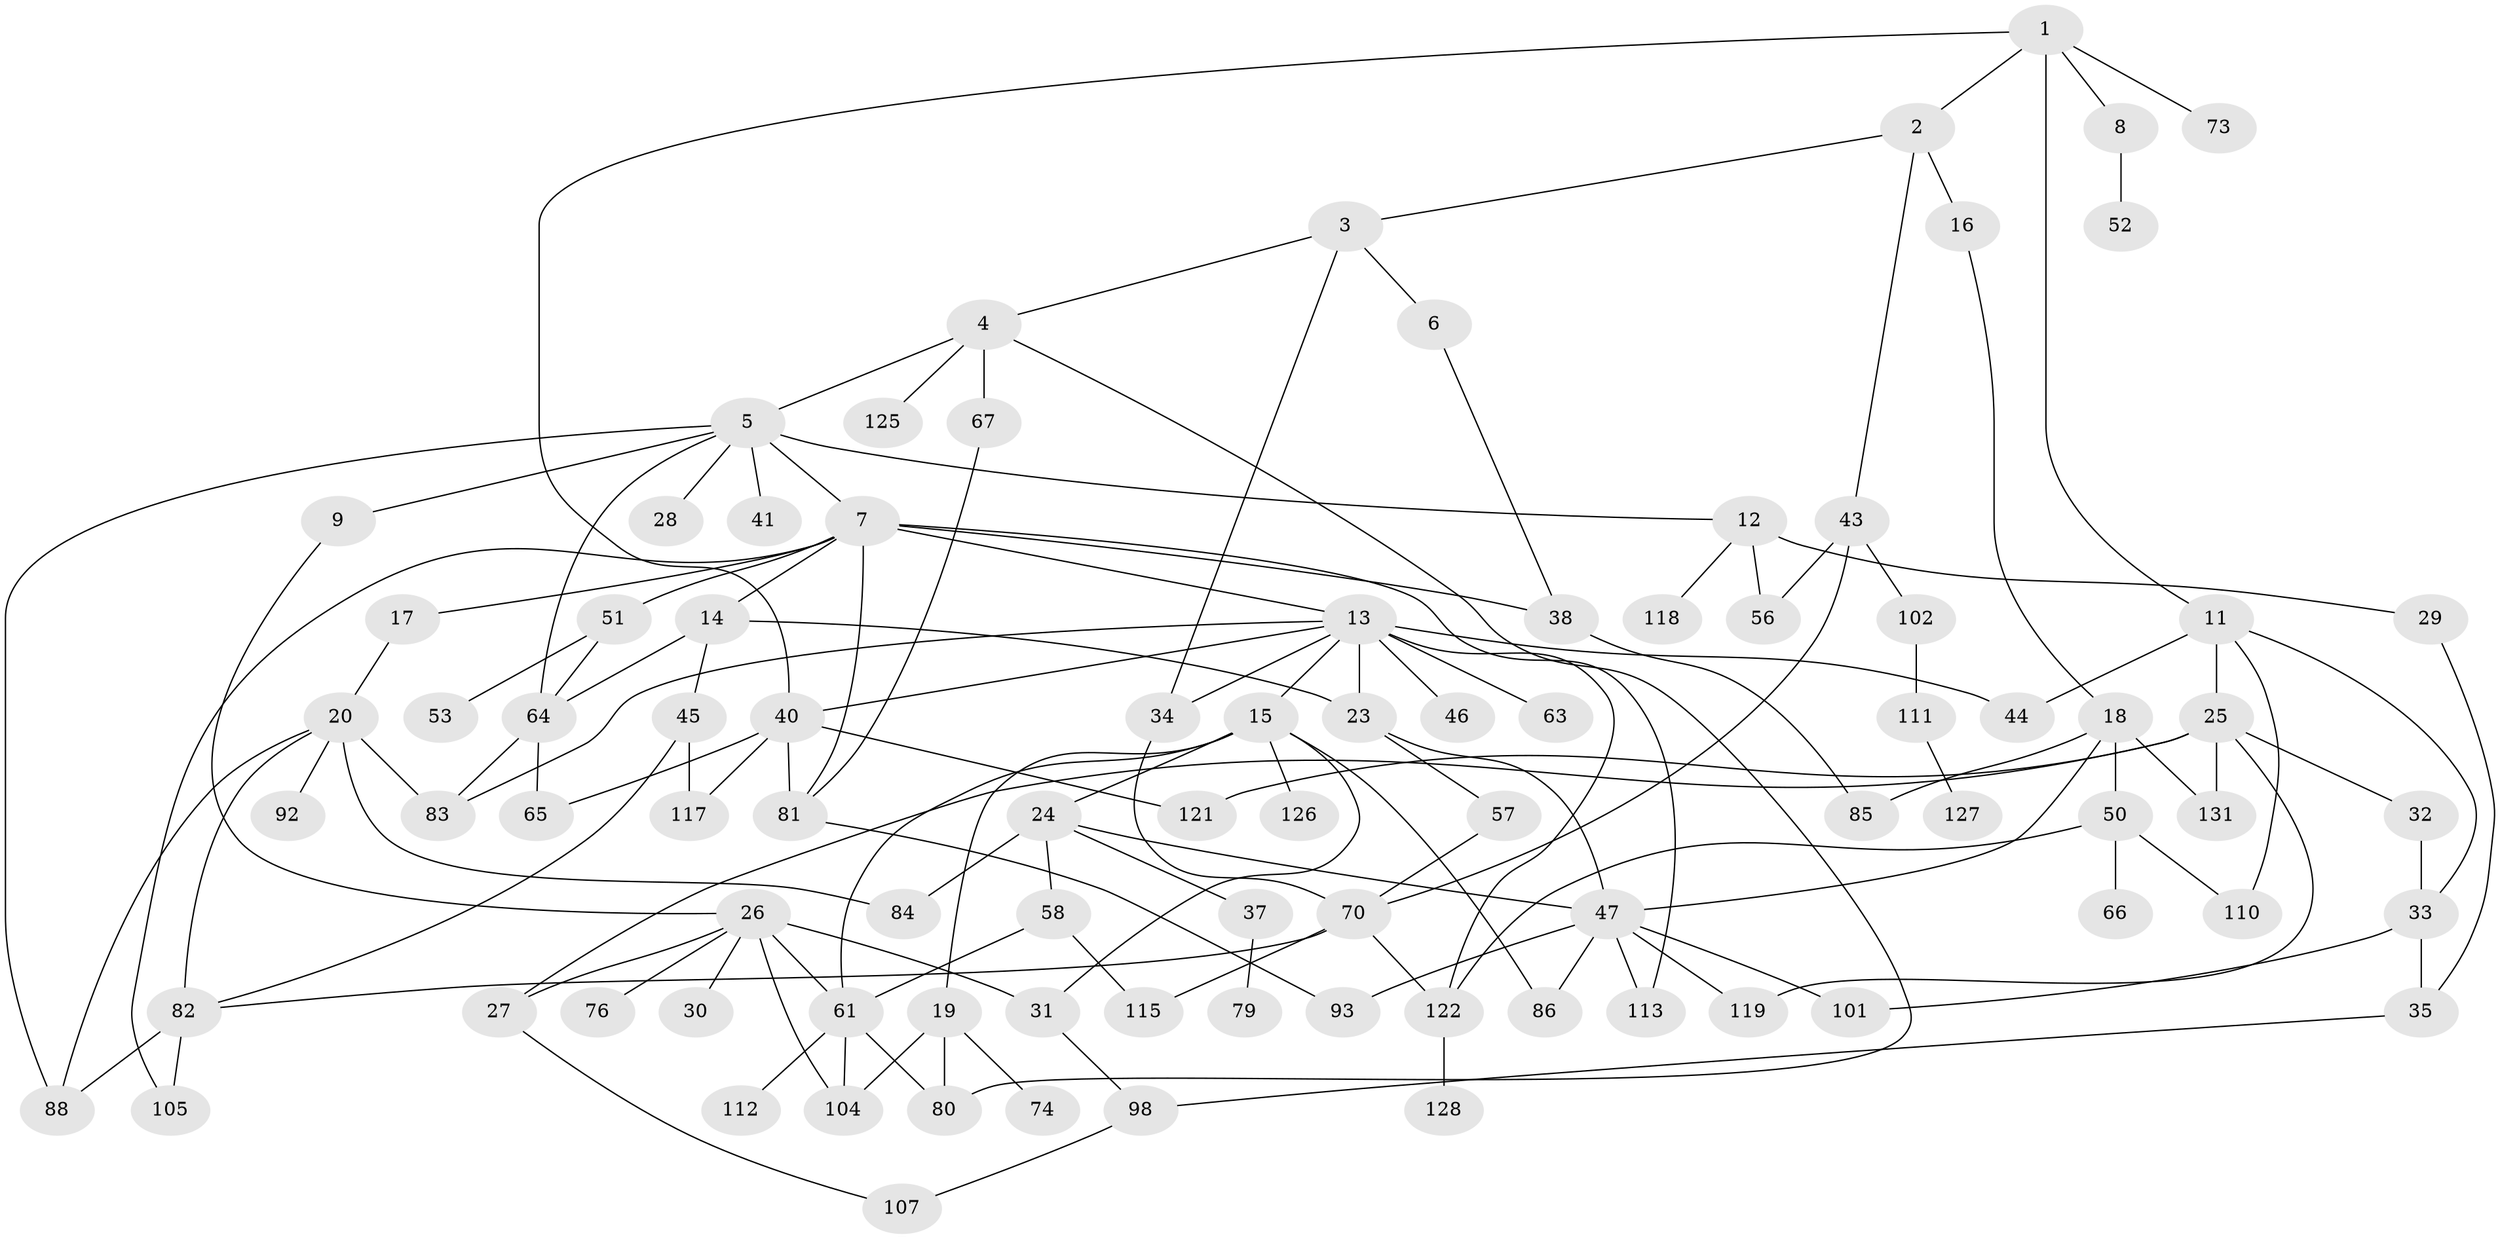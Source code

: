 // original degree distribution, {6: 0.022727272727272728, 5: 0.08333333333333333, 4: 0.15151515151515152, 8: 0.007575757575757576, 2: 0.32575757575757575, 3: 0.1893939393939394, 10: 0.007575757575757576, 1: 0.21212121212121213}
// Generated by graph-tools (version 1.1) at 2025/41/03/06/25 10:41:28]
// undirected, 90 vertices, 137 edges
graph export_dot {
graph [start="1"]
  node [color=gray90,style=filled];
  1 [super="+36"];
  2 [super="+89"];
  3 [super="+21"];
  4 [super="+130"];
  5 [super="+49"];
  6 [super="+108"];
  7 [super="+10"];
  8;
  9 [super="+48"];
  11 [super="+71"];
  12;
  13 [super="+96"];
  14 [super="+42"];
  15 [super="+22"];
  16;
  17;
  18 [super="+114"];
  19;
  20 [super="+132"];
  23 [super="+72"];
  24 [super="+123"];
  25 [super="+91"];
  26 [super="+54"];
  27 [super="+60"];
  28;
  29;
  30;
  31 [super="+69"];
  32;
  33 [super="+78"];
  34 [super="+59"];
  35 [super="+100"];
  37;
  38 [super="+39"];
  40 [super="+75"];
  41;
  43;
  44;
  45 [super="+120"];
  46;
  47 [super="+55"];
  50;
  51;
  52 [super="+124"];
  53 [super="+68"];
  56 [super="+97"];
  57 [super="+62"];
  58;
  61 [super="+94"];
  63;
  64 [super="+109"];
  65 [super="+129"];
  66;
  67;
  70 [super="+99"];
  73;
  74;
  76 [super="+77"];
  79;
  80;
  81 [super="+106"];
  82 [super="+87"];
  83 [super="+90"];
  84 [super="+95"];
  85;
  86;
  88;
  92;
  93 [super="+103"];
  98;
  101;
  102;
  104;
  105;
  107;
  110;
  111;
  112 [super="+116"];
  113;
  115;
  117;
  118;
  119;
  121;
  122;
  125;
  126;
  127;
  128;
  131;
  1 -- 2;
  1 -- 8;
  1 -- 11;
  1 -- 73;
  1 -- 40;
  2 -- 3;
  2 -- 16;
  2 -- 43;
  3 -- 4;
  3 -- 6;
  3 -- 34;
  4 -- 5;
  4 -- 67;
  4 -- 125;
  4 -- 80;
  5 -- 7;
  5 -- 9;
  5 -- 12;
  5 -- 28;
  5 -- 41;
  5 -- 88;
  5 -- 64;
  6 -- 38;
  7 -- 17;
  7 -- 38;
  7 -- 113;
  7 -- 105;
  7 -- 81;
  7 -- 51;
  7 -- 13;
  7 -- 14;
  8 -- 52;
  9 -- 26;
  11 -- 25;
  11 -- 33;
  11 -- 110;
  11 -- 44;
  12 -- 29;
  12 -- 118;
  12 -- 56;
  13 -- 15;
  13 -- 23;
  13 -- 34;
  13 -- 40;
  13 -- 44;
  13 -- 46 [weight=2];
  13 -- 63;
  13 -- 83;
  13 -- 122;
  14 -- 45;
  14 -- 64;
  14 -- 23;
  15 -- 19;
  15 -- 31;
  15 -- 86;
  15 -- 24;
  15 -- 61;
  15 -- 126;
  16 -- 18;
  17 -- 20;
  18 -- 50;
  18 -- 131;
  18 -- 85;
  18 -- 47;
  19 -- 74;
  19 -- 80;
  19 -- 104;
  20 -- 84;
  20 -- 92;
  20 -- 88;
  20 -- 83;
  20 -- 82;
  23 -- 57;
  23 -- 47;
  24 -- 37;
  24 -- 47;
  24 -- 58;
  24 -- 84;
  25 -- 27;
  25 -- 32;
  25 -- 131;
  25 -- 121;
  25 -- 119;
  26 -- 30;
  26 -- 104;
  26 -- 76;
  26 -- 61;
  26 -- 31;
  26 -- 27;
  27 -- 107;
  29 -- 35;
  31 -- 98;
  32 -- 33;
  33 -- 35;
  33 -- 101;
  34 -- 70;
  35 -- 98;
  37 -- 79;
  38 -- 85;
  40 -- 65;
  40 -- 121;
  40 -- 117;
  40 -- 81;
  43 -- 56;
  43 -- 102;
  43 -- 70;
  45 -- 82;
  45 -- 117;
  47 -- 101;
  47 -- 86;
  47 -- 113;
  47 -- 119;
  47 -- 93;
  50 -- 66;
  50 -- 122;
  50 -- 110;
  51 -- 53;
  51 -- 64;
  57 -- 70;
  58 -- 115;
  58 -- 61;
  61 -- 80;
  61 -- 104;
  61 -- 112;
  64 -- 83;
  64 -- 65;
  67 -- 81;
  70 -- 82;
  70 -- 115;
  70 -- 122;
  81 -- 93;
  82 -- 88;
  82 -- 105;
  98 -- 107;
  102 -- 111;
  111 -- 127;
  122 -- 128;
}
